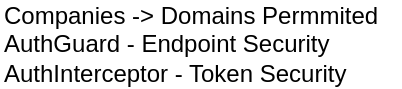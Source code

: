 <mxfile version="13.6.5">
    <diagram id="VQ4RFuTKxU5JmmapMewc" name="info">
        <mxGraphModel dx="2367" dy="1343" grid="1" gridSize="10" guides="1" tooltips="1" connect="1" arrows="1" fold="1" page="1" pageScale="1" pageWidth="1169" pageHeight="827" math="0" shadow="0">
            <root>
                <mxCell id="0"/>
                <mxCell id="1" parent="0"/>
                <mxCell id="2" value="Companies -&amp;gt; Domains Permmited&lt;br&gt;AuthGuard - Endpoint Security&lt;br&gt;AuthInterceptor - Token Security" style="text;html=1;align=left;verticalAlign=middle;resizable=0;points=[];autosize=1;" vertex="1" parent="1">
                    <mxGeometry x="70" y="80" width="200" height="40" as="geometry"/>
                </mxCell>
            </root>
        </mxGraphModel>
    </diagram>
</mxfile>
